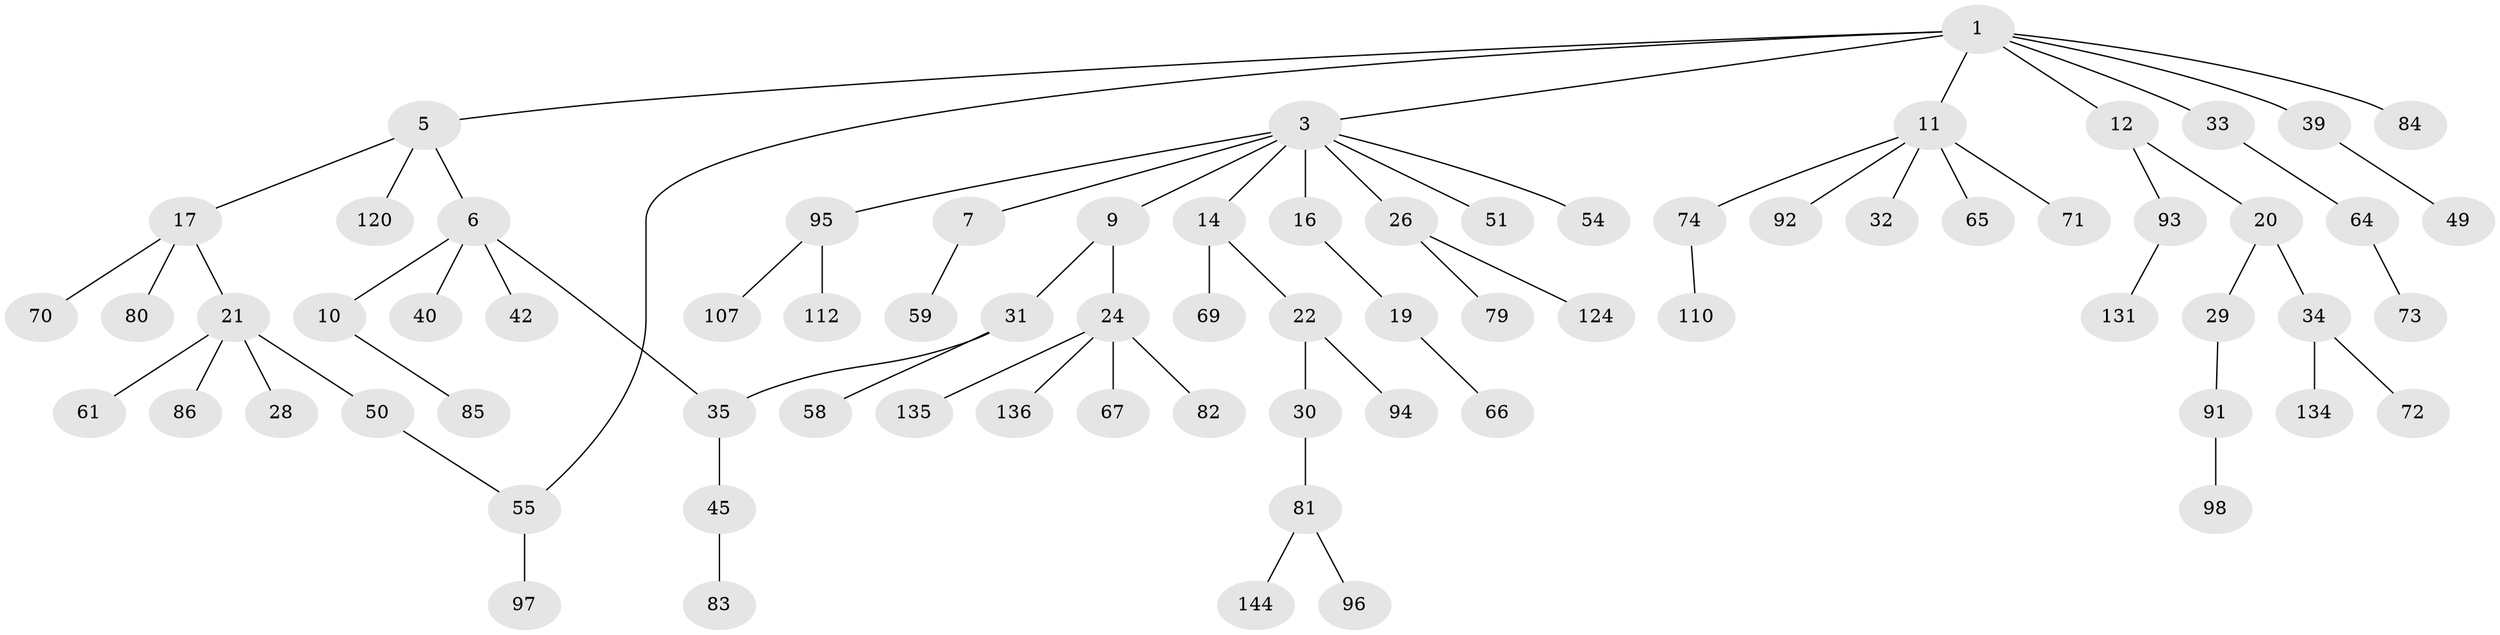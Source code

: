 // original degree distribution, {4: 0.07432432432432433, 6: 0.02027027027027027, 7: 0.006756756756756757, 5: 0.02702702702702703, 3: 0.17567567567567569, 2: 0.1891891891891892, 1: 0.5067567567567568}
// Generated by graph-tools (version 1.1) at 2025/13/03/09/25 04:13:25]
// undirected, 74 vertices, 75 edges
graph export_dot {
graph [start="1"]
  node [color=gray90,style=filled];
  1 [super="+2"];
  3 [super="+4"];
  5;
  6 [super="+8"];
  7 [super="+41+15+113"];
  9 [super="+23"];
  10 [super="+13"];
  11 [super="+44+27"];
  12;
  14;
  16 [super="+119"];
  17 [super="+47"];
  19 [super="+46"];
  20 [super="+75+115"];
  21 [super="+25"];
  22;
  24;
  26 [super="+37+36+146+137+88"];
  28 [super="+99"];
  29 [super="+53"];
  30 [super="+147+127"];
  31 [super="+52"];
  32 [super="+78"];
  33;
  34 [super="+43"];
  35 [super="+141+38+68"];
  39 [super="+89+48+101"];
  40;
  42;
  45 [super="+77"];
  49 [super="+106"];
  50;
  51;
  54 [super="+57+63"];
  55 [super="+129+56"];
  58;
  59;
  61 [super="+140+62"];
  64 [super="+104+87"];
  65;
  66 [super="+130"];
  67;
  69;
  70 [super="+139"];
  71;
  72;
  73;
  74;
  79;
  80;
  81;
  82 [super="+148"];
  83;
  84;
  85;
  86;
  91;
  92;
  93;
  94 [super="+121+111"];
  95;
  96;
  97;
  98 [super="+117+123"];
  107;
  110;
  112;
  120;
  124;
  131;
  134;
  135;
  136;
  144;
  1 -- 39;
  1 -- 84;
  1 -- 55;
  1 -- 33;
  1 -- 3;
  1 -- 5;
  1 -- 11;
  1 -- 12;
  3 -- 14;
  3 -- 26;
  3 -- 16;
  3 -- 51;
  3 -- 54;
  3 -- 7;
  3 -- 9;
  3 -- 95;
  5 -- 6;
  5 -- 17;
  5 -- 120;
  6 -- 10;
  6 -- 35;
  6 -- 40;
  6 -- 42;
  7 -- 59;
  9 -- 31;
  9 -- 24;
  10 -- 85;
  11 -- 65;
  11 -- 92;
  11 -- 32;
  11 -- 74;
  11 -- 71;
  12 -- 20;
  12 -- 93;
  14 -- 22;
  14 -- 69;
  16 -- 19;
  17 -- 21;
  17 -- 80;
  17 -- 70;
  19 -- 66;
  20 -- 29;
  20 -- 34;
  21 -- 28;
  21 -- 50;
  21 -- 61;
  21 -- 86;
  22 -- 30;
  22 -- 94;
  24 -- 67;
  24 -- 82;
  24 -- 135;
  24 -- 136;
  26 -- 79;
  26 -- 124;
  29 -- 91;
  30 -- 81;
  31 -- 58;
  31 -- 35;
  33 -- 64;
  34 -- 134;
  34 -- 72;
  35 -- 45;
  39 -- 49;
  45 -- 83;
  50 -- 55;
  55 -- 97;
  64 -- 73;
  74 -- 110;
  81 -- 96;
  81 -- 144;
  91 -- 98;
  93 -- 131;
  95 -- 107;
  95 -- 112;
}
